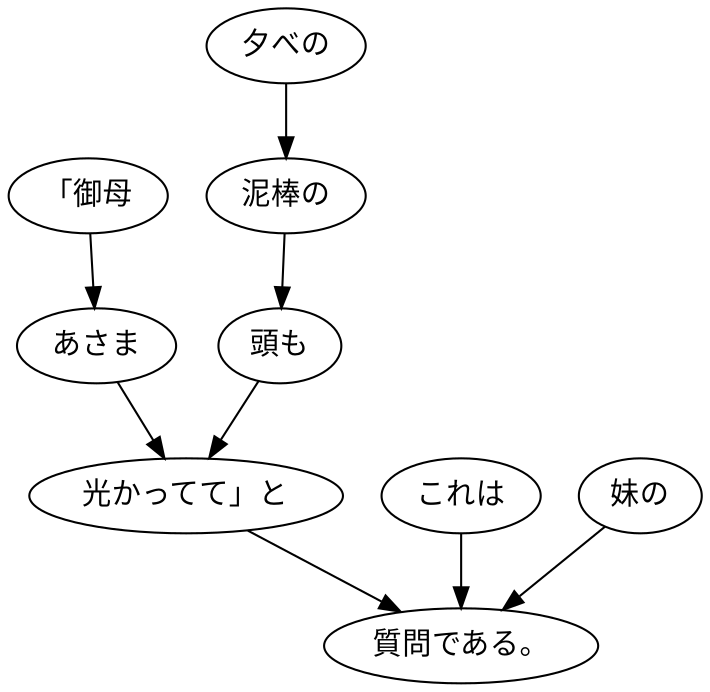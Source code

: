 digraph graph3013 {
	node0 [label="「御母"];
	node1 [label="あさま"];
	node2 [label="夕べの"];
	node3 [label="泥棒の"];
	node4 [label="頭も"];
	node5 [label="光かってて」と"];
	node6 [label="これは"];
	node7 [label="妹の"];
	node8 [label="質問である。"];
	node0 -> node1;
	node1 -> node5;
	node2 -> node3;
	node3 -> node4;
	node4 -> node5;
	node5 -> node8;
	node6 -> node8;
	node7 -> node8;
}
